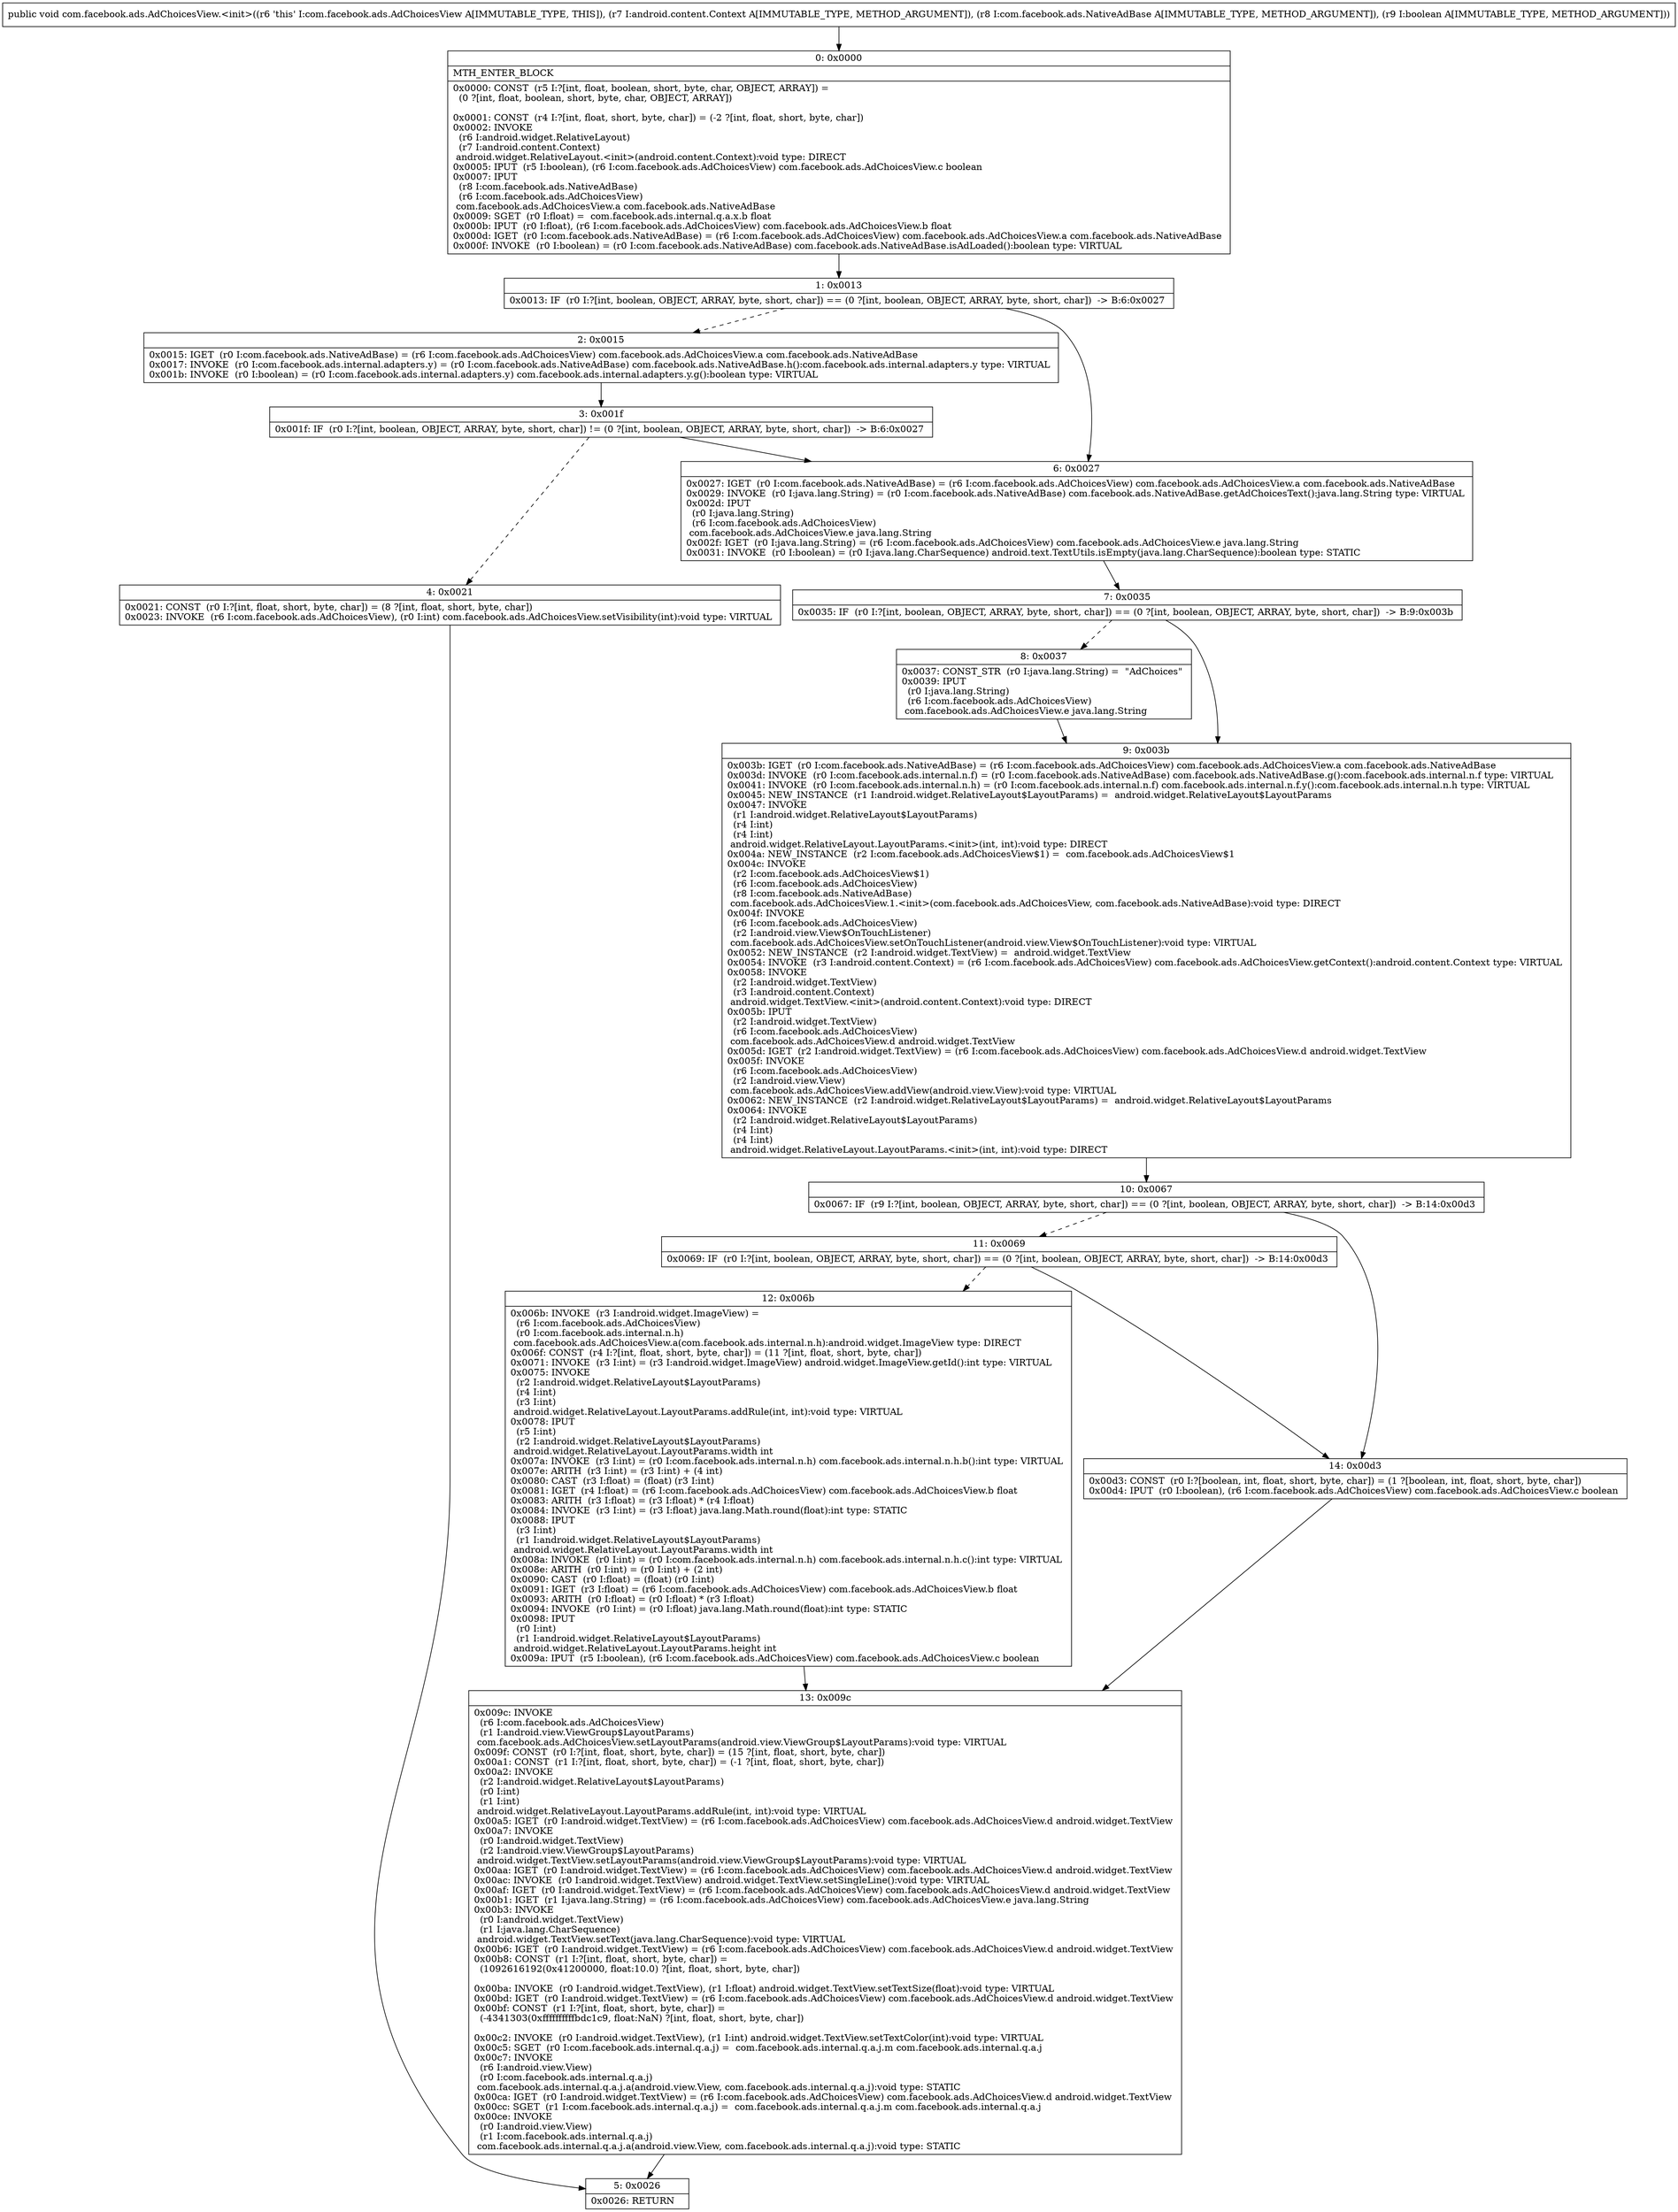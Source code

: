 digraph "CFG forcom.facebook.ads.AdChoicesView.\<init\>(Landroid\/content\/Context;Lcom\/facebook\/ads\/NativeAdBase;Z)V" {
Node_0 [shape=record,label="{0\:\ 0x0000|MTH_ENTER_BLOCK\l|0x0000: CONST  (r5 I:?[int, float, boolean, short, byte, char, OBJECT, ARRAY]) = \l  (0 ?[int, float, boolean, short, byte, char, OBJECT, ARRAY])\l \l0x0001: CONST  (r4 I:?[int, float, short, byte, char]) = (\-2 ?[int, float, short, byte, char]) \l0x0002: INVOKE  \l  (r6 I:android.widget.RelativeLayout)\l  (r7 I:android.content.Context)\l android.widget.RelativeLayout.\<init\>(android.content.Context):void type: DIRECT \l0x0005: IPUT  (r5 I:boolean), (r6 I:com.facebook.ads.AdChoicesView) com.facebook.ads.AdChoicesView.c boolean \l0x0007: IPUT  \l  (r8 I:com.facebook.ads.NativeAdBase)\l  (r6 I:com.facebook.ads.AdChoicesView)\l com.facebook.ads.AdChoicesView.a com.facebook.ads.NativeAdBase \l0x0009: SGET  (r0 I:float) =  com.facebook.ads.internal.q.a.x.b float \l0x000b: IPUT  (r0 I:float), (r6 I:com.facebook.ads.AdChoicesView) com.facebook.ads.AdChoicesView.b float \l0x000d: IGET  (r0 I:com.facebook.ads.NativeAdBase) = (r6 I:com.facebook.ads.AdChoicesView) com.facebook.ads.AdChoicesView.a com.facebook.ads.NativeAdBase \l0x000f: INVOKE  (r0 I:boolean) = (r0 I:com.facebook.ads.NativeAdBase) com.facebook.ads.NativeAdBase.isAdLoaded():boolean type: VIRTUAL \l}"];
Node_1 [shape=record,label="{1\:\ 0x0013|0x0013: IF  (r0 I:?[int, boolean, OBJECT, ARRAY, byte, short, char]) == (0 ?[int, boolean, OBJECT, ARRAY, byte, short, char])  \-\> B:6:0x0027 \l}"];
Node_2 [shape=record,label="{2\:\ 0x0015|0x0015: IGET  (r0 I:com.facebook.ads.NativeAdBase) = (r6 I:com.facebook.ads.AdChoicesView) com.facebook.ads.AdChoicesView.a com.facebook.ads.NativeAdBase \l0x0017: INVOKE  (r0 I:com.facebook.ads.internal.adapters.y) = (r0 I:com.facebook.ads.NativeAdBase) com.facebook.ads.NativeAdBase.h():com.facebook.ads.internal.adapters.y type: VIRTUAL \l0x001b: INVOKE  (r0 I:boolean) = (r0 I:com.facebook.ads.internal.adapters.y) com.facebook.ads.internal.adapters.y.g():boolean type: VIRTUAL \l}"];
Node_3 [shape=record,label="{3\:\ 0x001f|0x001f: IF  (r0 I:?[int, boolean, OBJECT, ARRAY, byte, short, char]) != (0 ?[int, boolean, OBJECT, ARRAY, byte, short, char])  \-\> B:6:0x0027 \l}"];
Node_4 [shape=record,label="{4\:\ 0x0021|0x0021: CONST  (r0 I:?[int, float, short, byte, char]) = (8 ?[int, float, short, byte, char]) \l0x0023: INVOKE  (r6 I:com.facebook.ads.AdChoicesView), (r0 I:int) com.facebook.ads.AdChoicesView.setVisibility(int):void type: VIRTUAL \l}"];
Node_5 [shape=record,label="{5\:\ 0x0026|0x0026: RETURN   \l}"];
Node_6 [shape=record,label="{6\:\ 0x0027|0x0027: IGET  (r0 I:com.facebook.ads.NativeAdBase) = (r6 I:com.facebook.ads.AdChoicesView) com.facebook.ads.AdChoicesView.a com.facebook.ads.NativeAdBase \l0x0029: INVOKE  (r0 I:java.lang.String) = (r0 I:com.facebook.ads.NativeAdBase) com.facebook.ads.NativeAdBase.getAdChoicesText():java.lang.String type: VIRTUAL \l0x002d: IPUT  \l  (r0 I:java.lang.String)\l  (r6 I:com.facebook.ads.AdChoicesView)\l com.facebook.ads.AdChoicesView.e java.lang.String \l0x002f: IGET  (r0 I:java.lang.String) = (r6 I:com.facebook.ads.AdChoicesView) com.facebook.ads.AdChoicesView.e java.lang.String \l0x0031: INVOKE  (r0 I:boolean) = (r0 I:java.lang.CharSequence) android.text.TextUtils.isEmpty(java.lang.CharSequence):boolean type: STATIC \l}"];
Node_7 [shape=record,label="{7\:\ 0x0035|0x0035: IF  (r0 I:?[int, boolean, OBJECT, ARRAY, byte, short, char]) == (0 ?[int, boolean, OBJECT, ARRAY, byte, short, char])  \-\> B:9:0x003b \l}"];
Node_8 [shape=record,label="{8\:\ 0x0037|0x0037: CONST_STR  (r0 I:java.lang.String) =  \"AdChoices\" \l0x0039: IPUT  \l  (r0 I:java.lang.String)\l  (r6 I:com.facebook.ads.AdChoicesView)\l com.facebook.ads.AdChoicesView.e java.lang.String \l}"];
Node_9 [shape=record,label="{9\:\ 0x003b|0x003b: IGET  (r0 I:com.facebook.ads.NativeAdBase) = (r6 I:com.facebook.ads.AdChoicesView) com.facebook.ads.AdChoicesView.a com.facebook.ads.NativeAdBase \l0x003d: INVOKE  (r0 I:com.facebook.ads.internal.n.f) = (r0 I:com.facebook.ads.NativeAdBase) com.facebook.ads.NativeAdBase.g():com.facebook.ads.internal.n.f type: VIRTUAL \l0x0041: INVOKE  (r0 I:com.facebook.ads.internal.n.h) = (r0 I:com.facebook.ads.internal.n.f) com.facebook.ads.internal.n.f.y():com.facebook.ads.internal.n.h type: VIRTUAL \l0x0045: NEW_INSTANCE  (r1 I:android.widget.RelativeLayout$LayoutParams) =  android.widget.RelativeLayout$LayoutParams \l0x0047: INVOKE  \l  (r1 I:android.widget.RelativeLayout$LayoutParams)\l  (r4 I:int)\l  (r4 I:int)\l android.widget.RelativeLayout.LayoutParams.\<init\>(int, int):void type: DIRECT \l0x004a: NEW_INSTANCE  (r2 I:com.facebook.ads.AdChoicesView$1) =  com.facebook.ads.AdChoicesView$1 \l0x004c: INVOKE  \l  (r2 I:com.facebook.ads.AdChoicesView$1)\l  (r6 I:com.facebook.ads.AdChoicesView)\l  (r8 I:com.facebook.ads.NativeAdBase)\l com.facebook.ads.AdChoicesView.1.\<init\>(com.facebook.ads.AdChoicesView, com.facebook.ads.NativeAdBase):void type: DIRECT \l0x004f: INVOKE  \l  (r6 I:com.facebook.ads.AdChoicesView)\l  (r2 I:android.view.View$OnTouchListener)\l com.facebook.ads.AdChoicesView.setOnTouchListener(android.view.View$OnTouchListener):void type: VIRTUAL \l0x0052: NEW_INSTANCE  (r2 I:android.widget.TextView) =  android.widget.TextView \l0x0054: INVOKE  (r3 I:android.content.Context) = (r6 I:com.facebook.ads.AdChoicesView) com.facebook.ads.AdChoicesView.getContext():android.content.Context type: VIRTUAL \l0x0058: INVOKE  \l  (r2 I:android.widget.TextView)\l  (r3 I:android.content.Context)\l android.widget.TextView.\<init\>(android.content.Context):void type: DIRECT \l0x005b: IPUT  \l  (r2 I:android.widget.TextView)\l  (r6 I:com.facebook.ads.AdChoicesView)\l com.facebook.ads.AdChoicesView.d android.widget.TextView \l0x005d: IGET  (r2 I:android.widget.TextView) = (r6 I:com.facebook.ads.AdChoicesView) com.facebook.ads.AdChoicesView.d android.widget.TextView \l0x005f: INVOKE  \l  (r6 I:com.facebook.ads.AdChoicesView)\l  (r2 I:android.view.View)\l com.facebook.ads.AdChoicesView.addView(android.view.View):void type: VIRTUAL \l0x0062: NEW_INSTANCE  (r2 I:android.widget.RelativeLayout$LayoutParams) =  android.widget.RelativeLayout$LayoutParams \l0x0064: INVOKE  \l  (r2 I:android.widget.RelativeLayout$LayoutParams)\l  (r4 I:int)\l  (r4 I:int)\l android.widget.RelativeLayout.LayoutParams.\<init\>(int, int):void type: DIRECT \l}"];
Node_10 [shape=record,label="{10\:\ 0x0067|0x0067: IF  (r9 I:?[int, boolean, OBJECT, ARRAY, byte, short, char]) == (0 ?[int, boolean, OBJECT, ARRAY, byte, short, char])  \-\> B:14:0x00d3 \l}"];
Node_11 [shape=record,label="{11\:\ 0x0069|0x0069: IF  (r0 I:?[int, boolean, OBJECT, ARRAY, byte, short, char]) == (0 ?[int, boolean, OBJECT, ARRAY, byte, short, char])  \-\> B:14:0x00d3 \l}"];
Node_12 [shape=record,label="{12\:\ 0x006b|0x006b: INVOKE  (r3 I:android.widget.ImageView) = \l  (r6 I:com.facebook.ads.AdChoicesView)\l  (r0 I:com.facebook.ads.internal.n.h)\l com.facebook.ads.AdChoicesView.a(com.facebook.ads.internal.n.h):android.widget.ImageView type: DIRECT \l0x006f: CONST  (r4 I:?[int, float, short, byte, char]) = (11 ?[int, float, short, byte, char]) \l0x0071: INVOKE  (r3 I:int) = (r3 I:android.widget.ImageView) android.widget.ImageView.getId():int type: VIRTUAL \l0x0075: INVOKE  \l  (r2 I:android.widget.RelativeLayout$LayoutParams)\l  (r4 I:int)\l  (r3 I:int)\l android.widget.RelativeLayout.LayoutParams.addRule(int, int):void type: VIRTUAL \l0x0078: IPUT  \l  (r5 I:int)\l  (r2 I:android.widget.RelativeLayout$LayoutParams)\l android.widget.RelativeLayout.LayoutParams.width int \l0x007a: INVOKE  (r3 I:int) = (r0 I:com.facebook.ads.internal.n.h) com.facebook.ads.internal.n.h.b():int type: VIRTUAL \l0x007e: ARITH  (r3 I:int) = (r3 I:int) + (4 int) \l0x0080: CAST  (r3 I:float) = (float) (r3 I:int) \l0x0081: IGET  (r4 I:float) = (r6 I:com.facebook.ads.AdChoicesView) com.facebook.ads.AdChoicesView.b float \l0x0083: ARITH  (r3 I:float) = (r3 I:float) * (r4 I:float) \l0x0084: INVOKE  (r3 I:int) = (r3 I:float) java.lang.Math.round(float):int type: STATIC \l0x0088: IPUT  \l  (r3 I:int)\l  (r1 I:android.widget.RelativeLayout$LayoutParams)\l android.widget.RelativeLayout.LayoutParams.width int \l0x008a: INVOKE  (r0 I:int) = (r0 I:com.facebook.ads.internal.n.h) com.facebook.ads.internal.n.h.c():int type: VIRTUAL \l0x008e: ARITH  (r0 I:int) = (r0 I:int) + (2 int) \l0x0090: CAST  (r0 I:float) = (float) (r0 I:int) \l0x0091: IGET  (r3 I:float) = (r6 I:com.facebook.ads.AdChoicesView) com.facebook.ads.AdChoicesView.b float \l0x0093: ARITH  (r0 I:float) = (r0 I:float) * (r3 I:float) \l0x0094: INVOKE  (r0 I:int) = (r0 I:float) java.lang.Math.round(float):int type: STATIC \l0x0098: IPUT  \l  (r0 I:int)\l  (r1 I:android.widget.RelativeLayout$LayoutParams)\l android.widget.RelativeLayout.LayoutParams.height int \l0x009a: IPUT  (r5 I:boolean), (r6 I:com.facebook.ads.AdChoicesView) com.facebook.ads.AdChoicesView.c boolean \l}"];
Node_13 [shape=record,label="{13\:\ 0x009c|0x009c: INVOKE  \l  (r6 I:com.facebook.ads.AdChoicesView)\l  (r1 I:android.view.ViewGroup$LayoutParams)\l com.facebook.ads.AdChoicesView.setLayoutParams(android.view.ViewGroup$LayoutParams):void type: VIRTUAL \l0x009f: CONST  (r0 I:?[int, float, short, byte, char]) = (15 ?[int, float, short, byte, char]) \l0x00a1: CONST  (r1 I:?[int, float, short, byte, char]) = (\-1 ?[int, float, short, byte, char]) \l0x00a2: INVOKE  \l  (r2 I:android.widget.RelativeLayout$LayoutParams)\l  (r0 I:int)\l  (r1 I:int)\l android.widget.RelativeLayout.LayoutParams.addRule(int, int):void type: VIRTUAL \l0x00a5: IGET  (r0 I:android.widget.TextView) = (r6 I:com.facebook.ads.AdChoicesView) com.facebook.ads.AdChoicesView.d android.widget.TextView \l0x00a7: INVOKE  \l  (r0 I:android.widget.TextView)\l  (r2 I:android.view.ViewGroup$LayoutParams)\l android.widget.TextView.setLayoutParams(android.view.ViewGroup$LayoutParams):void type: VIRTUAL \l0x00aa: IGET  (r0 I:android.widget.TextView) = (r6 I:com.facebook.ads.AdChoicesView) com.facebook.ads.AdChoicesView.d android.widget.TextView \l0x00ac: INVOKE  (r0 I:android.widget.TextView) android.widget.TextView.setSingleLine():void type: VIRTUAL \l0x00af: IGET  (r0 I:android.widget.TextView) = (r6 I:com.facebook.ads.AdChoicesView) com.facebook.ads.AdChoicesView.d android.widget.TextView \l0x00b1: IGET  (r1 I:java.lang.String) = (r6 I:com.facebook.ads.AdChoicesView) com.facebook.ads.AdChoicesView.e java.lang.String \l0x00b3: INVOKE  \l  (r0 I:android.widget.TextView)\l  (r1 I:java.lang.CharSequence)\l android.widget.TextView.setText(java.lang.CharSequence):void type: VIRTUAL \l0x00b6: IGET  (r0 I:android.widget.TextView) = (r6 I:com.facebook.ads.AdChoicesView) com.facebook.ads.AdChoicesView.d android.widget.TextView \l0x00b8: CONST  (r1 I:?[int, float, short, byte, char]) = \l  (1092616192(0x41200000, float:10.0) ?[int, float, short, byte, char])\l \l0x00ba: INVOKE  (r0 I:android.widget.TextView), (r1 I:float) android.widget.TextView.setTextSize(float):void type: VIRTUAL \l0x00bd: IGET  (r0 I:android.widget.TextView) = (r6 I:com.facebook.ads.AdChoicesView) com.facebook.ads.AdChoicesView.d android.widget.TextView \l0x00bf: CONST  (r1 I:?[int, float, short, byte, char]) = \l  (\-4341303(0xffffffffffbdc1c9, float:NaN) ?[int, float, short, byte, char])\l \l0x00c2: INVOKE  (r0 I:android.widget.TextView), (r1 I:int) android.widget.TextView.setTextColor(int):void type: VIRTUAL \l0x00c5: SGET  (r0 I:com.facebook.ads.internal.q.a.j) =  com.facebook.ads.internal.q.a.j.m com.facebook.ads.internal.q.a.j \l0x00c7: INVOKE  \l  (r6 I:android.view.View)\l  (r0 I:com.facebook.ads.internal.q.a.j)\l com.facebook.ads.internal.q.a.j.a(android.view.View, com.facebook.ads.internal.q.a.j):void type: STATIC \l0x00ca: IGET  (r0 I:android.widget.TextView) = (r6 I:com.facebook.ads.AdChoicesView) com.facebook.ads.AdChoicesView.d android.widget.TextView \l0x00cc: SGET  (r1 I:com.facebook.ads.internal.q.a.j) =  com.facebook.ads.internal.q.a.j.m com.facebook.ads.internal.q.a.j \l0x00ce: INVOKE  \l  (r0 I:android.view.View)\l  (r1 I:com.facebook.ads.internal.q.a.j)\l com.facebook.ads.internal.q.a.j.a(android.view.View, com.facebook.ads.internal.q.a.j):void type: STATIC \l}"];
Node_14 [shape=record,label="{14\:\ 0x00d3|0x00d3: CONST  (r0 I:?[boolean, int, float, short, byte, char]) = (1 ?[boolean, int, float, short, byte, char]) \l0x00d4: IPUT  (r0 I:boolean), (r6 I:com.facebook.ads.AdChoicesView) com.facebook.ads.AdChoicesView.c boolean \l}"];
MethodNode[shape=record,label="{public void com.facebook.ads.AdChoicesView.\<init\>((r6 'this' I:com.facebook.ads.AdChoicesView A[IMMUTABLE_TYPE, THIS]), (r7 I:android.content.Context A[IMMUTABLE_TYPE, METHOD_ARGUMENT]), (r8 I:com.facebook.ads.NativeAdBase A[IMMUTABLE_TYPE, METHOD_ARGUMENT]), (r9 I:boolean A[IMMUTABLE_TYPE, METHOD_ARGUMENT])) }"];
MethodNode -> Node_0;
Node_0 -> Node_1;
Node_1 -> Node_2[style=dashed];
Node_1 -> Node_6;
Node_2 -> Node_3;
Node_3 -> Node_4[style=dashed];
Node_3 -> Node_6;
Node_4 -> Node_5;
Node_6 -> Node_7;
Node_7 -> Node_8[style=dashed];
Node_7 -> Node_9;
Node_8 -> Node_9;
Node_9 -> Node_10;
Node_10 -> Node_11[style=dashed];
Node_10 -> Node_14;
Node_11 -> Node_12[style=dashed];
Node_11 -> Node_14;
Node_12 -> Node_13;
Node_13 -> Node_5;
Node_14 -> Node_13;
}

